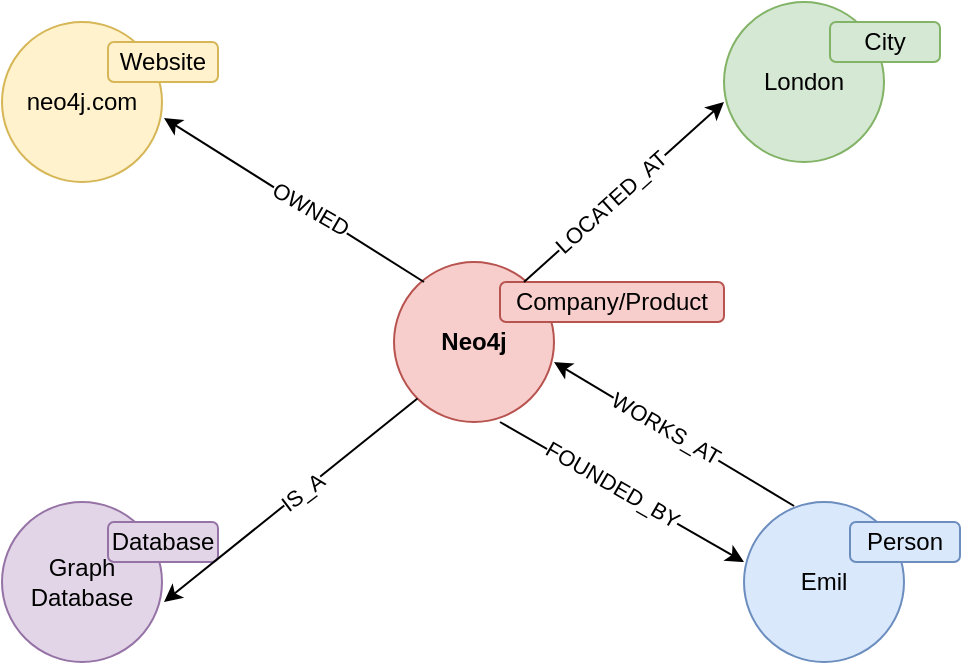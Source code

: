 <mxfile version="24.7.17" pages="2">
  <diagram name="Neo4j intro" id="s2IK_p33h1FIai3Q65Hc">
    <mxGraphModel dx="794" dy="501" grid="1" gridSize="10" guides="1" tooltips="1" connect="1" arrows="1" fold="1" page="1" pageScale="1" pageWidth="850" pageHeight="1100" math="0" shadow="0">
      <root>
        <mxCell id="0" />
        <mxCell id="1" parent="0" />
        <mxCell id="4C7kuQE2vq-_l1XDwEf8-1" value="&lt;b&gt;Neo4j&lt;/b&gt;" style="ellipse;whiteSpace=wrap;html=1;aspect=fixed;fillColor=#f8cecc;strokeColor=#b85450;" vertex="1" parent="1">
          <mxGeometry x="345" y="230" width="80" height="80" as="geometry" />
        </mxCell>
        <mxCell id="4C7kuQE2vq-_l1XDwEf8-6" value="Company/Product" style="rounded=1;whiteSpace=wrap;html=1;fillColor=#f8cecc;strokeColor=#b85450;" vertex="1" parent="1">
          <mxGeometry x="398" y="240" width="112" height="20" as="geometry" />
        </mxCell>
        <mxCell id="4C7kuQE2vq-_l1XDwEf8-7" value="" style="endArrow=classic;html=1;rounded=0;" edge="1" parent="1">
          <mxGeometry width="50" height="50" relative="1" as="geometry">
            <mxPoint x="410" y="240" as="sourcePoint" />
            <mxPoint x="510" y="150" as="targetPoint" />
          </mxGeometry>
        </mxCell>
        <mxCell id="4C7kuQE2vq-_l1XDwEf8-10" value="LOCATED_AT" style="edgeLabel;html=1;align=center;verticalAlign=middle;resizable=0;points=[];rotation=318;fontStyle=0" vertex="1" connectable="0" parent="4C7kuQE2vq-_l1XDwEf8-7">
          <mxGeometry x="-0.087" y="4" relative="1" as="geometry">
            <mxPoint y="4" as="offset" />
          </mxGeometry>
        </mxCell>
        <mxCell id="4C7kuQE2vq-_l1XDwEf8-8" value="London" style="ellipse;whiteSpace=wrap;html=1;aspect=fixed;fillColor=#d5e8d4;strokeColor=#82b366;" vertex="1" parent="1">
          <mxGeometry x="510" y="100" width="80" height="80" as="geometry" />
        </mxCell>
        <mxCell id="4C7kuQE2vq-_l1XDwEf8-9" value="City" style="rounded=1;whiteSpace=wrap;html=1;fillColor=#d5e8d4;strokeColor=#82b366;" vertex="1" parent="1">
          <mxGeometry x="563" y="110" width="55" height="20" as="geometry" />
        </mxCell>
        <mxCell id="4C7kuQE2vq-_l1XDwEf8-12" value="" style="endArrow=classic;html=1;rounded=0;" edge="1" parent="1">
          <mxGeometry width="50" height="50" relative="1" as="geometry">
            <mxPoint x="398" y="310" as="sourcePoint" />
            <mxPoint x="520" y="380" as="targetPoint" />
          </mxGeometry>
        </mxCell>
        <mxCell id="4C7kuQE2vq-_l1XDwEf8-13" value="FOUNDED_BY" style="edgeLabel;html=1;align=center;verticalAlign=middle;resizable=0;points=[];rotation=30;fontStyle=0" vertex="1" connectable="0" parent="4C7kuQE2vq-_l1XDwEf8-12">
          <mxGeometry x="-0.087" y="1" relative="1" as="geometry">
            <mxPoint as="offset" />
          </mxGeometry>
        </mxCell>
        <mxCell id="4C7kuQE2vq-_l1XDwEf8-15" value="Emil" style="ellipse;whiteSpace=wrap;html=1;aspect=fixed;fillColor=#dae8fc;strokeColor=#6c8ebf;" vertex="1" parent="1">
          <mxGeometry x="520" y="350" width="80" height="80" as="geometry" />
        </mxCell>
        <mxCell id="4C7kuQE2vq-_l1XDwEf8-16" value="Person" style="rounded=1;whiteSpace=wrap;html=1;fillColor=#dae8fc;strokeColor=#6c8ebf;" vertex="1" parent="1">
          <mxGeometry x="573" y="360" width="55" height="20" as="geometry" />
        </mxCell>
        <mxCell id="4C7kuQE2vq-_l1XDwEf8-17" value="" style="endArrow=none;html=1;rounded=0;entryX=0.313;entryY=0.025;entryDx=0;entryDy=0;entryPerimeter=0;startArrow=classic;startFill=1;endFill=0;" edge="1" parent="1" target="4C7kuQE2vq-_l1XDwEf8-15">
          <mxGeometry width="50" height="50" relative="1" as="geometry">
            <mxPoint x="425" y="280" as="sourcePoint" />
            <mxPoint x="540" y="350" as="targetPoint" />
          </mxGeometry>
        </mxCell>
        <mxCell id="4C7kuQE2vq-_l1XDwEf8-18" value="WORKS_AT" style="edgeLabel;html=1;align=center;verticalAlign=middle;resizable=0;points=[];rotation=30;fontStyle=0" vertex="1" connectable="0" parent="4C7kuQE2vq-_l1XDwEf8-17">
          <mxGeometry x="-0.087" y="2" relative="1" as="geometry">
            <mxPoint y="1" as="offset" />
          </mxGeometry>
        </mxCell>
        <mxCell id="4C7kuQE2vq-_l1XDwEf8-20" value="neo4j.com" style="ellipse;whiteSpace=wrap;html=1;aspect=fixed;fillColor=#fff2cc;strokeColor=#d6b656;" vertex="1" parent="1">
          <mxGeometry x="149" y="110" width="80" height="80" as="geometry" />
        </mxCell>
        <mxCell id="4C7kuQE2vq-_l1XDwEf8-21" value="Website" style="rounded=1;whiteSpace=wrap;html=1;fillColor=#fff2cc;strokeColor=#d6b656;" vertex="1" parent="1">
          <mxGeometry x="202" y="120" width="55" height="20" as="geometry" />
        </mxCell>
        <mxCell id="4C7kuQE2vq-_l1XDwEf8-22" value="" style="endArrow=classic;html=1;rounded=0;" edge="1" parent="1">
          <mxGeometry width="50" height="50" relative="1" as="geometry">
            <mxPoint x="360" y="240" as="sourcePoint" />
            <mxPoint x="230" y="158" as="targetPoint" />
          </mxGeometry>
        </mxCell>
        <mxCell id="4C7kuQE2vq-_l1XDwEf8-23" value="OWNED" style="edgeLabel;html=1;align=center;verticalAlign=middle;resizable=0;points=[];rotation=30;fontStyle=0" vertex="1" connectable="0" parent="4C7kuQE2vq-_l1XDwEf8-22">
          <mxGeometry x="-0.087" y="4" relative="1" as="geometry">
            <mxPoint x="4" y="-3" as="offset" />
          </mxGeometry>
        </mxCell>
        <mxCell id="4C7kuQE2vq-_l1XDwEf8-24" value="Graph Database" style="ellipse;whiteSpace=wrap;html=1;aspect=fixed;fillColor=#e1d5e7;strokeColor=#9673a6;" vertex="1" parent="1">
          <mxGeometry x="149" y="350" width="80" height="80" as="geometry" />
        </mxCell>
        <mxCell id="4C7kuQE2vq-_l1XDwEf8-25" value="Database" style="rounded=1;whiteSpace=wrap;html=1;fillColor=#e1d5e7;strokeColor=#9673a6;" vertex="1" parent="1">
          <mxGeometry x="202" y="360" width="55" height="20" as="geometry" />
        </mxCell>
        <mxCell id="4C7kuQE2vq-_l1XDwEf8-26" value="" style="endArrow=classic;html=1;rounded=0;exitX=0;exitY=1;exitDx=0;exitDy=0;" edge="1" parent="1" source="4C7kuQE2vq-_l1XDwEf8-1">
          <mxGeometry width="50" height="50" relative="1" as="geometry">
            <mxPoint x="366.716" y="298.284" as="sourcePoint" />
            <mxPoint x="230" y="400" as="targetPoint" />
          </mxGeometry>
        </mxCell>
        <mxCell id="4C7kuQE2vq-_l1XDwEf8-27" value="IS_A" style="edgeLabel;html=1;align=center;verticalAlign=middle;resizable=0;points=[];rotation=323;fontStyle=0" vertex="1" connectable="0" parent="4C7kuQE2vq-_l1XDwEf8-26">
          <mxGeometry x="-0.08" y="4" relative="1" as="geometry">
            <mxPoint x="-2" y="-3" as="offset" />
          </mxGeometry>
        </mxCell>
      </root>
    </mxGraphModel>
  </diagram>
  <diagram id="t0lTBLpIeDYoh1erxCgI" name="move-demo">
    <mxGraphModel dx="794" dy="501" grid="1" gridSize="10" guides="1" tooltips="1" connect="1" arrows="1" fold="1" page="1" pageScale="1" pageWidth="850" pageHeight="1100" math="0" shadow="0">
      <root>
        <mxCell id="0" />
        <mxCell id="1" parent="0" />
        <mxCell id="vIMabWgivMWhCqnYDudg-1" value="&lt;b&gt;战狼 Ⅱ&lt;/b&gt;" style="ellipse;whiteSpace=wrap;html=1;aspect=fixed;fillColor=#f8cecc;strokeColor=#b85450;" parent="1" vertex="1">
          <mxGeometry x="345" y="230" width="80" height="80" as="geometry" />
        </mxCell>
        <mxCell id="V8CH3dGqnj_t6qSuCC7W-1" value="电影" style="rounded=1;whiteSpace=wrap;html=1;fillColor=#f8cecc;strokeColor=#b85450;" parent="1" vertex="1">
          <mxGeometry x="398" y="240" width="42" height="20" as="geometry" />
        </mxCell>
        <mxCell id="V8CH3dGqnj_t6qSuCC7W-2" value="动作片" style="rounded=1;whiteSpace=wrap;html=1;fillColor=#f8cecc;strokeColor=#b85450;" parent="1" vertex="1">
          <mxGeometry x="420" y="262" width="50" height="20" as="geometry" />
        </mxCell>
        <mxCell id="V8CH3dGqnj_t6qSuCC7W-3" value="" style="rounded=0;whiteSpace=wrap;html=1;fillColor=#f8cecc;strokeColor=#b85450;" parent="1" vertex="1">
          <mxGeometry x="380" y="310" width="106" height="40" as="geometry" />
        </mxCell>
        <mxCell id="V8CH3dGqnj_t6qSuCC7W-4" value="名称：战狼 Ⅱ&lt;div&gt;发行年份：2017&lt;/div&gt;" style="text;html=1;align=left;verticalAlign=middle;whiteSpace=wrap;rounded=0;" parent="1" vertex="1">
          <mxGeometry x="388" y="315" width="115" height="30" as="geometry" />
        </mxCell>
        <mxCell id="V8CH3dGqnj_t6qSuCC7W-6" value="&lt;b&gt;吴京&lt;/b&gt;" style="ellipse;whiteSpace=wrap;html=1;aspect=fixed;fillColor=#ffe6cc;strokeColor=#d79b00;" parent="1" vertex="1">
          <mxGeometry x="10" y="230" width="80" height="80" as="geometry" />
        </mxCell>
        <mxCell id="V8CH3dGqnj_t6qSuCC7W-7" value="演员" style="rounded=1;whiteSpace=wrap;html=1;fillColor=#ffe6cc;strokeColor=#d79b00;" parent="1" vertex="1">
          <mxGeometry x="63" y="240" width="42" height="20" as="geometry" />
        </mxCell>
        <mxCell id="V8CH3dGqnj_t6qSuCC7W-9" value="" style="rounded=0;whiteSpace=wrap;html=1;fillColor=#ffe6cc;strokeColor=#d79b00;" parent="1" vertex="1">
          <mxGeometry x="45" y="310" width="106" height="40" as="geometry" />
        </mxCell>
        <mxCell id="V8CH3dGqnj_t6qSuCC7W-10" value="国籍：中国&lt;div&gt;出生年份：1974&lt;/div&gt;" style="text;html=1;align=left;verticalAlign=middle;whiteSpace=wrap;rounded=0;fillColor=#ffe6cc;strokeColor=none;" parent="1" vertex="1">
          <mxGeometry x="53" y="315" width="97" height="30" as="geometry" />
        </mxCell>
        <mxCell id="X4QOmp1jq3eRs2HM6Lmr-1" value="" style="endArrow=classic;html=1;rounded=0;exitX=1;exitY=0.5;exitDx=0;exitDy=0;entryX=0;entryY=0.5;entryDx=0;entryDy=0;" parent="1" source="V8CH3dGqnj_t6qSuCC7W-6" target="vIMabWgivMWhCqnYDudg-1" edge="1">
          <mxGeometry width="50" height="50" relative="1" as="geometry">
            <mxPoint x="410" y="240" as="sourcePoint" />
            <mxPoint x="510" y="150" as="targetPoint" />
          </mxGeometry>
        </mxCell>
        <mxCell id="X4QOmp1jq3eRs2HM6Lmr-2" value="&lt;font style=&quot;font-size: 12px;&quot;&gt;参演了&lt;/font&gt;" style="edgeLabel;html=1;align=center;verticalAlign=middle;resizable=0;points=[];rotation=0;fontStyle=0" parent="X4QOmp1jq3eRs2HM6Lmr-1" vertex="1" connectable="0">
          <mxGeometry x="-0.08" y="5" relative="1" as="geometry">
            <mxPoint x="1" y="4" as="offset" />
          </mxGeometry>
        </mxCell>
        <mxCell id="qTfNWuHI9tz0_k_B52Rk-2" value="" style="rounded=0;whiteSpace=wrap;html=1;fillColor=#eeeeee;strokeColor=#36393d;" parent="1" vertex="1">
          <mxGeometry x="190" y="282" width="106" height="28" as="geometry" />
        </mxCell>
        <mxCell id="qTfNWuHI9tz0_k_B52Rk-3" value="&lt;span style=&quot;background-color: rgb(238, 238, 238);&quot;&gt;参演角色：冷峰&lt;/span&gt;" style="text;html=1;align=left;verticalAlign=middle;whiteSpace=wrap;rounded=0;fillColor=#EEEEEE;strokeColor=none;" parent="1" vertex="1">
          <mxGeometry x="198" y="289" width="97" height="13" as="geometry" />
        </mxCell>
      </root>
    </mxGraphModel>
  </diagram>
</mxfile>
